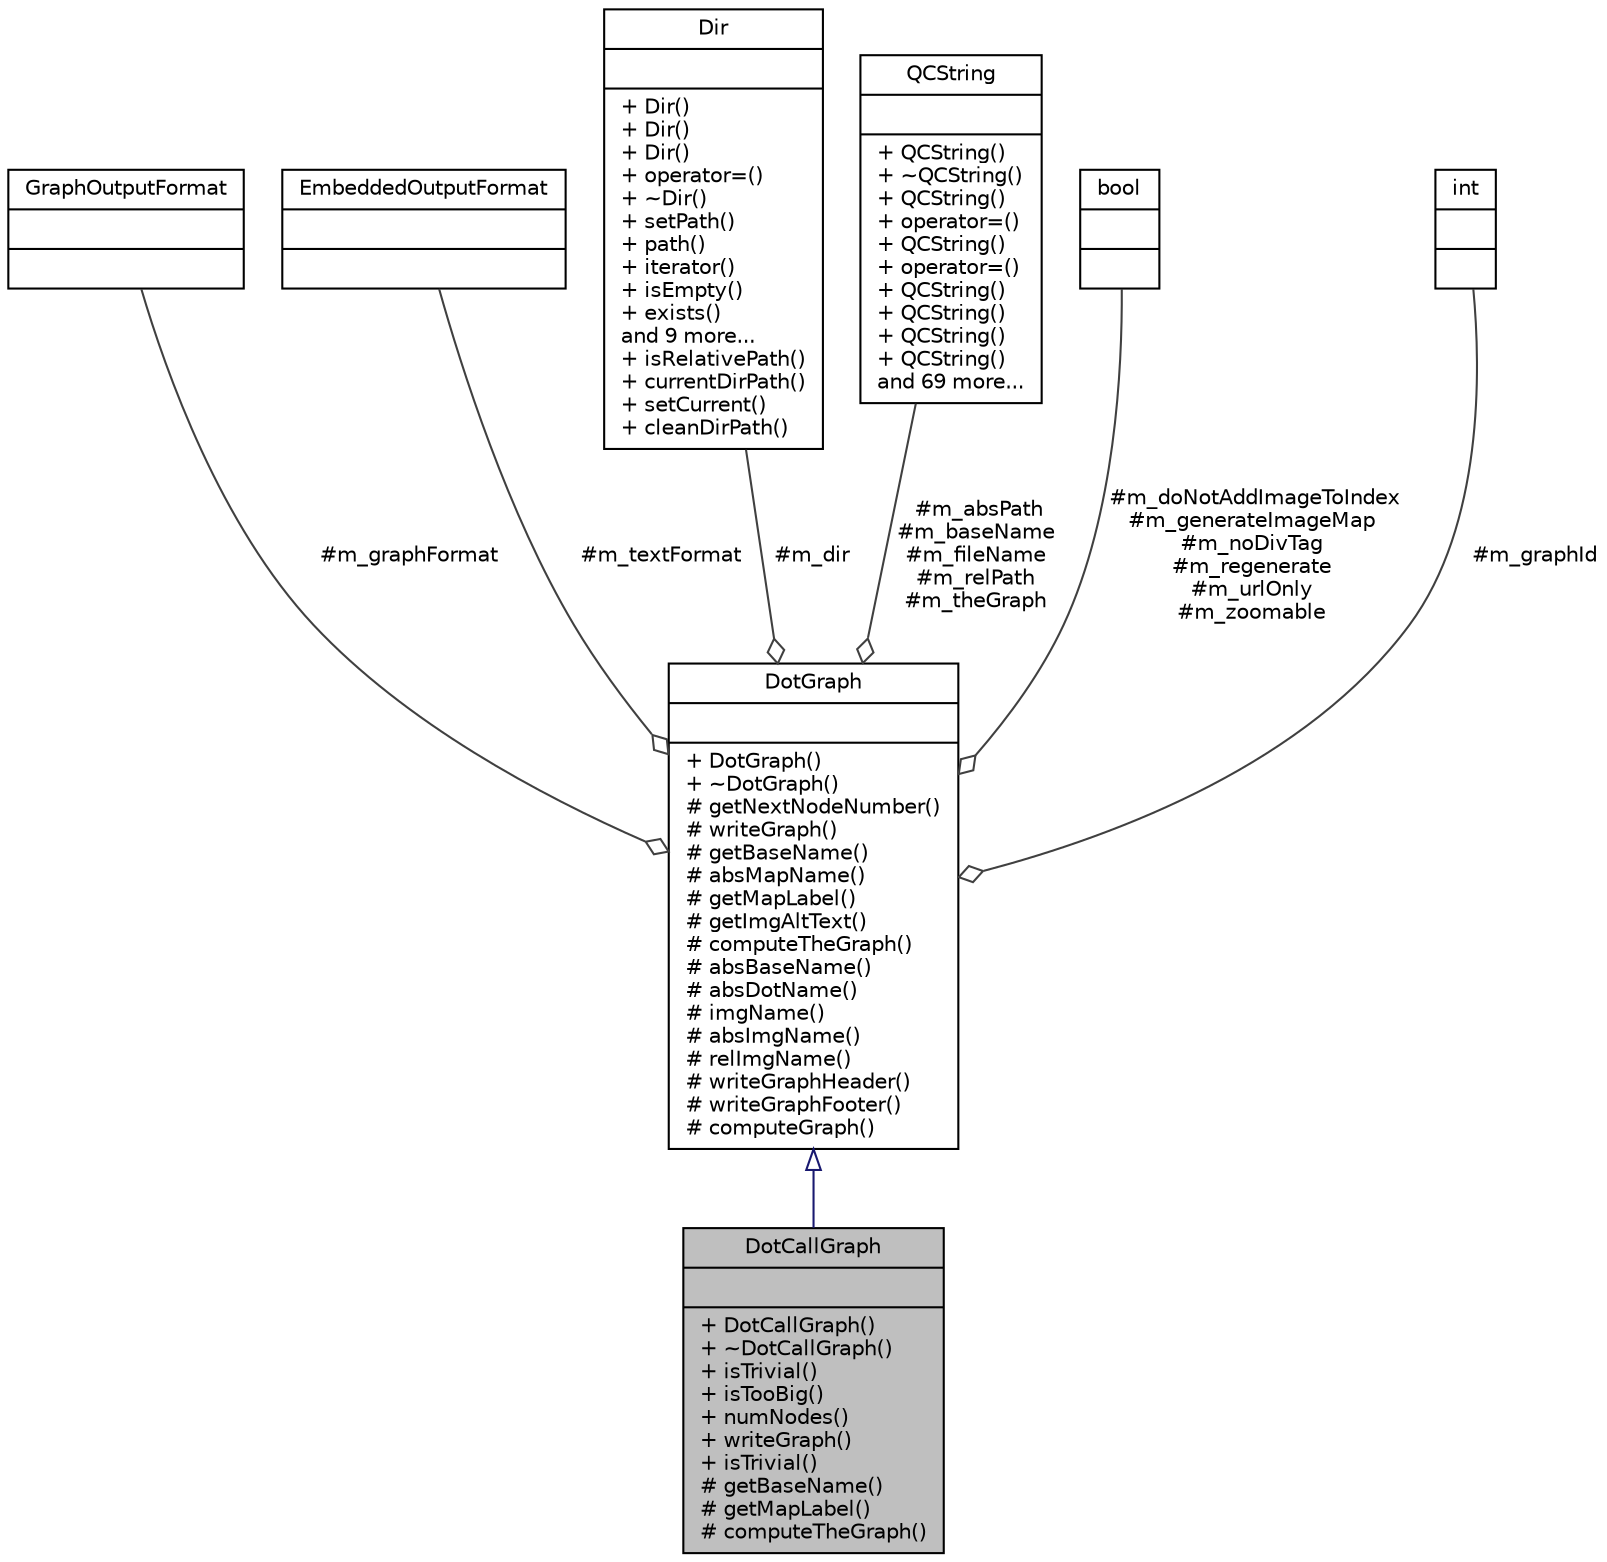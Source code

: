digraph "DotCallGraph"
{
 // LATEX_PDF_SIZE
  edge [fontname="Helvetica",fontsize="10",labelfontname="Helvetica",labelfontsize="10"];
  node [fontname="Helvetica",fontsize="10",shape=record];
  Node1 [label="{DotCallGraph\n||+ DotCallGraph()\l+ ~DotCallGraph()\l+ isTrivial()\l+ isTooBig()\l+ numNodes()\l+ writeGraph()\l+ isTrivial()\l# getBaseName()\l# getMapLabel()\l# computeTheGraph()\l}",height=0.2,width=0.4,color="black", fillcolor="grey75", style="filled", fontcolor="black",tooltip=" "];
  Node2 -> Node1 [dir="back",color="midnightblue",fontsize="10",style="solid",arrowtail="onormal",fontname="Helvetica"];
  Node2 [label="{DotGraph\n||+ DotGraph()\l+ ~DotGraph()\l# getNextNodeNumber()\l# writeGraph()\l# getBaseName()\l# absMapName()\l# getMapLabel()\l# getImgAltText()\l# computeTheGraph()\l# absBaseName()\l# absDotName()\l# imgName()\l# absImgName()\l# relImgName()\l# writeGraphHeader()\l# writeGraphFooter()\l# computeGraph()\l}",height=0.2,width=0.4,color="black", fillcolor="white", style="filled",URL="$classDotGraph.html",tooltip=" "];
  Node3 -> Node2 [color="grey25",fontsize="10",style="solid",label=" #m_graphFormat" ,arrowhead="odiamond",fontname="Helvetica"];
  Node3 [label="{GraphOutputFormat\n||}",height=0.2,width=0.4,color="black", fillcolor="white", style="filled",tooltip=" "];
  Node4 -> Node2 [color="grey25",fontsize="10",style="solid",label=" #m_textFormat" ,arrowhead="odiamond",fontname="Helvetica"];
  Node4 [label="{EmbeddedOutputFormat\n||}",height=0.2,width=0.4,color="black", fillcolor="white", style="filled",tooltip=" "];
  Node5 -> Node2 [color="grey25",fontsize="10",style="solid",label=" #m_dir" ,arrowhead="odiamond",fontname="Helvetica"];
  Node5 [label="{Dir\n||+ Dir()\l+ Dir()\l+ Dir()\l+ operator=()\l+ ~Dir()\l+ setPath()\l+ path()\l+ iterator()\l+ isEmpty()\l+ exists()\land 9 more...\l+ isRelativePath()\l+ currentDirPath()\l+ setCurrent()\l+ cleanDirPath()\l}",height=0.2,width=0.4,color="black", fillcolor="white", style="filled",URL="$classDir.html",tooltip=" "];
  Node6 -> Node2 [color="grey25",fontsize="10",style="solid",label=" #m_absPath\n#m_baseName\n#m_fileName\n#m_relPath\n#m_theGraph" ,arrowhead="odiamond",fontname="Helvetica"];
  Node6 [label="{QCString\n||+ QCString()\l+ ~QCString()\l+ QCString()\l+ operator=()\l+ QCString()\l+ operator=()\l+ QCString()\l+ QCString()\l+ QCString()\l+ QCString()\land 69 more...\l}",height=0.2,width=0.4,color="black", fillcolor="white", style="filled",URL="$classQCString.html",tooltip=" "];
  Node7 -> Node2 [color="grey25",fontsize="10",style="solid",label=" #m_doNotAddImageToIndex\n#m_generateImageMap\n#m_noDivTag\n#m_regenerate\n#m_urlOnly\n#m_zoomable" ,arrowhead="odiamond",fontname="Helvetica"];
  Node7 [label="{bool\n||}",height=0.2,width=0.4,color="black", fillcolor="white", style="filled",tooltip=" "];
  Node8 -> Node2 [color="grey25",fontsize="10",style="solid",label=" #m_graphId" ,arrowhead="odiamond",fontname="Helvetica"];
  Node8 [label="{int\n||}",height=0.2,width=0.4,color="black", fillcolor="white", style="filled",URL="$classint.html",tooltip=" "];
}

